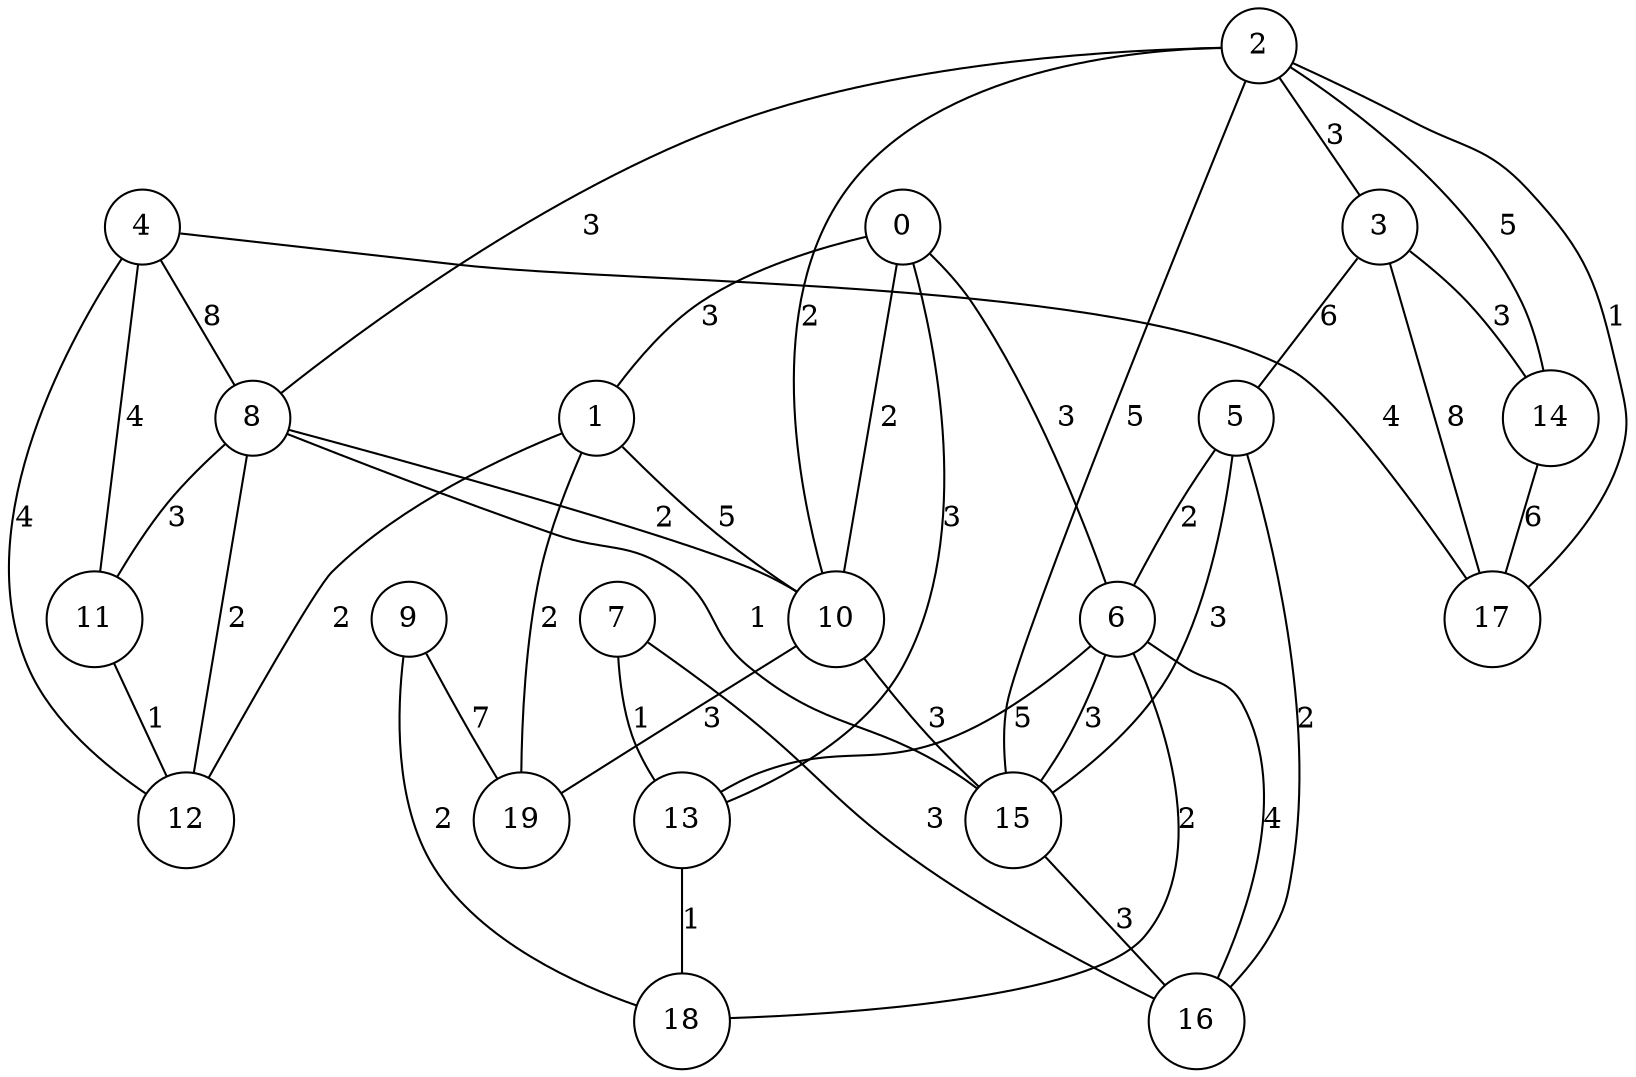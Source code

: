 graph qubit_interaction_graph {
    node [shape=circle];
    0 -- 10 [label=2];
    0 -- 1 [label=3];
    0 -- 13 [label=3];
    0 -- 6 [label=3];
    1 -- 10 [label=5];
    1 -- 19 [label=2];
    1 -- 12 [label=2];
    2 -- 14 [label=5];
    2 -- 3 [label=3];
    2 -- 17 [label=1];
    2 -- 10 [label=2];
    2 -- 8 [label=3];
    2 -- 15 [label=5];
    3 -- 5 [label=6];
    3 -- 17 [label=8];
    3 -- 14 [label=3];
    4 -- 11 [label=4];
    4 -- 8 [label=8];
    4 -- 17 [label=4];
    4 -- 12 [label=4];
    5 -- 6 [label=2];
    5 -- 16 [label=2];
    5 -- 15 [label=3];
    6 -- 15 [label=3];
    6 -- 16 [label=4];
    6 -- 13 [label=5];
    6 -- 18 [label=2];
    7 -- 13 [label=1];
    7 -- 16 [label=3];
    8 -- 11 [label=3];
    8 -- 10 [label=2];
    8 -- 12 [label=2];
    8 -- 15 [label=1];
    9 -- 19 [label=7];
    9 -- 18 [label=2];
    10 -- 15 [label=3];
    10 -- 19 [label=3];
    11 -- 12 [label=1];
    13 -- 18 [label=1];
    14 -- 17 [label=6];
    15 -- 16 [label=3];
}